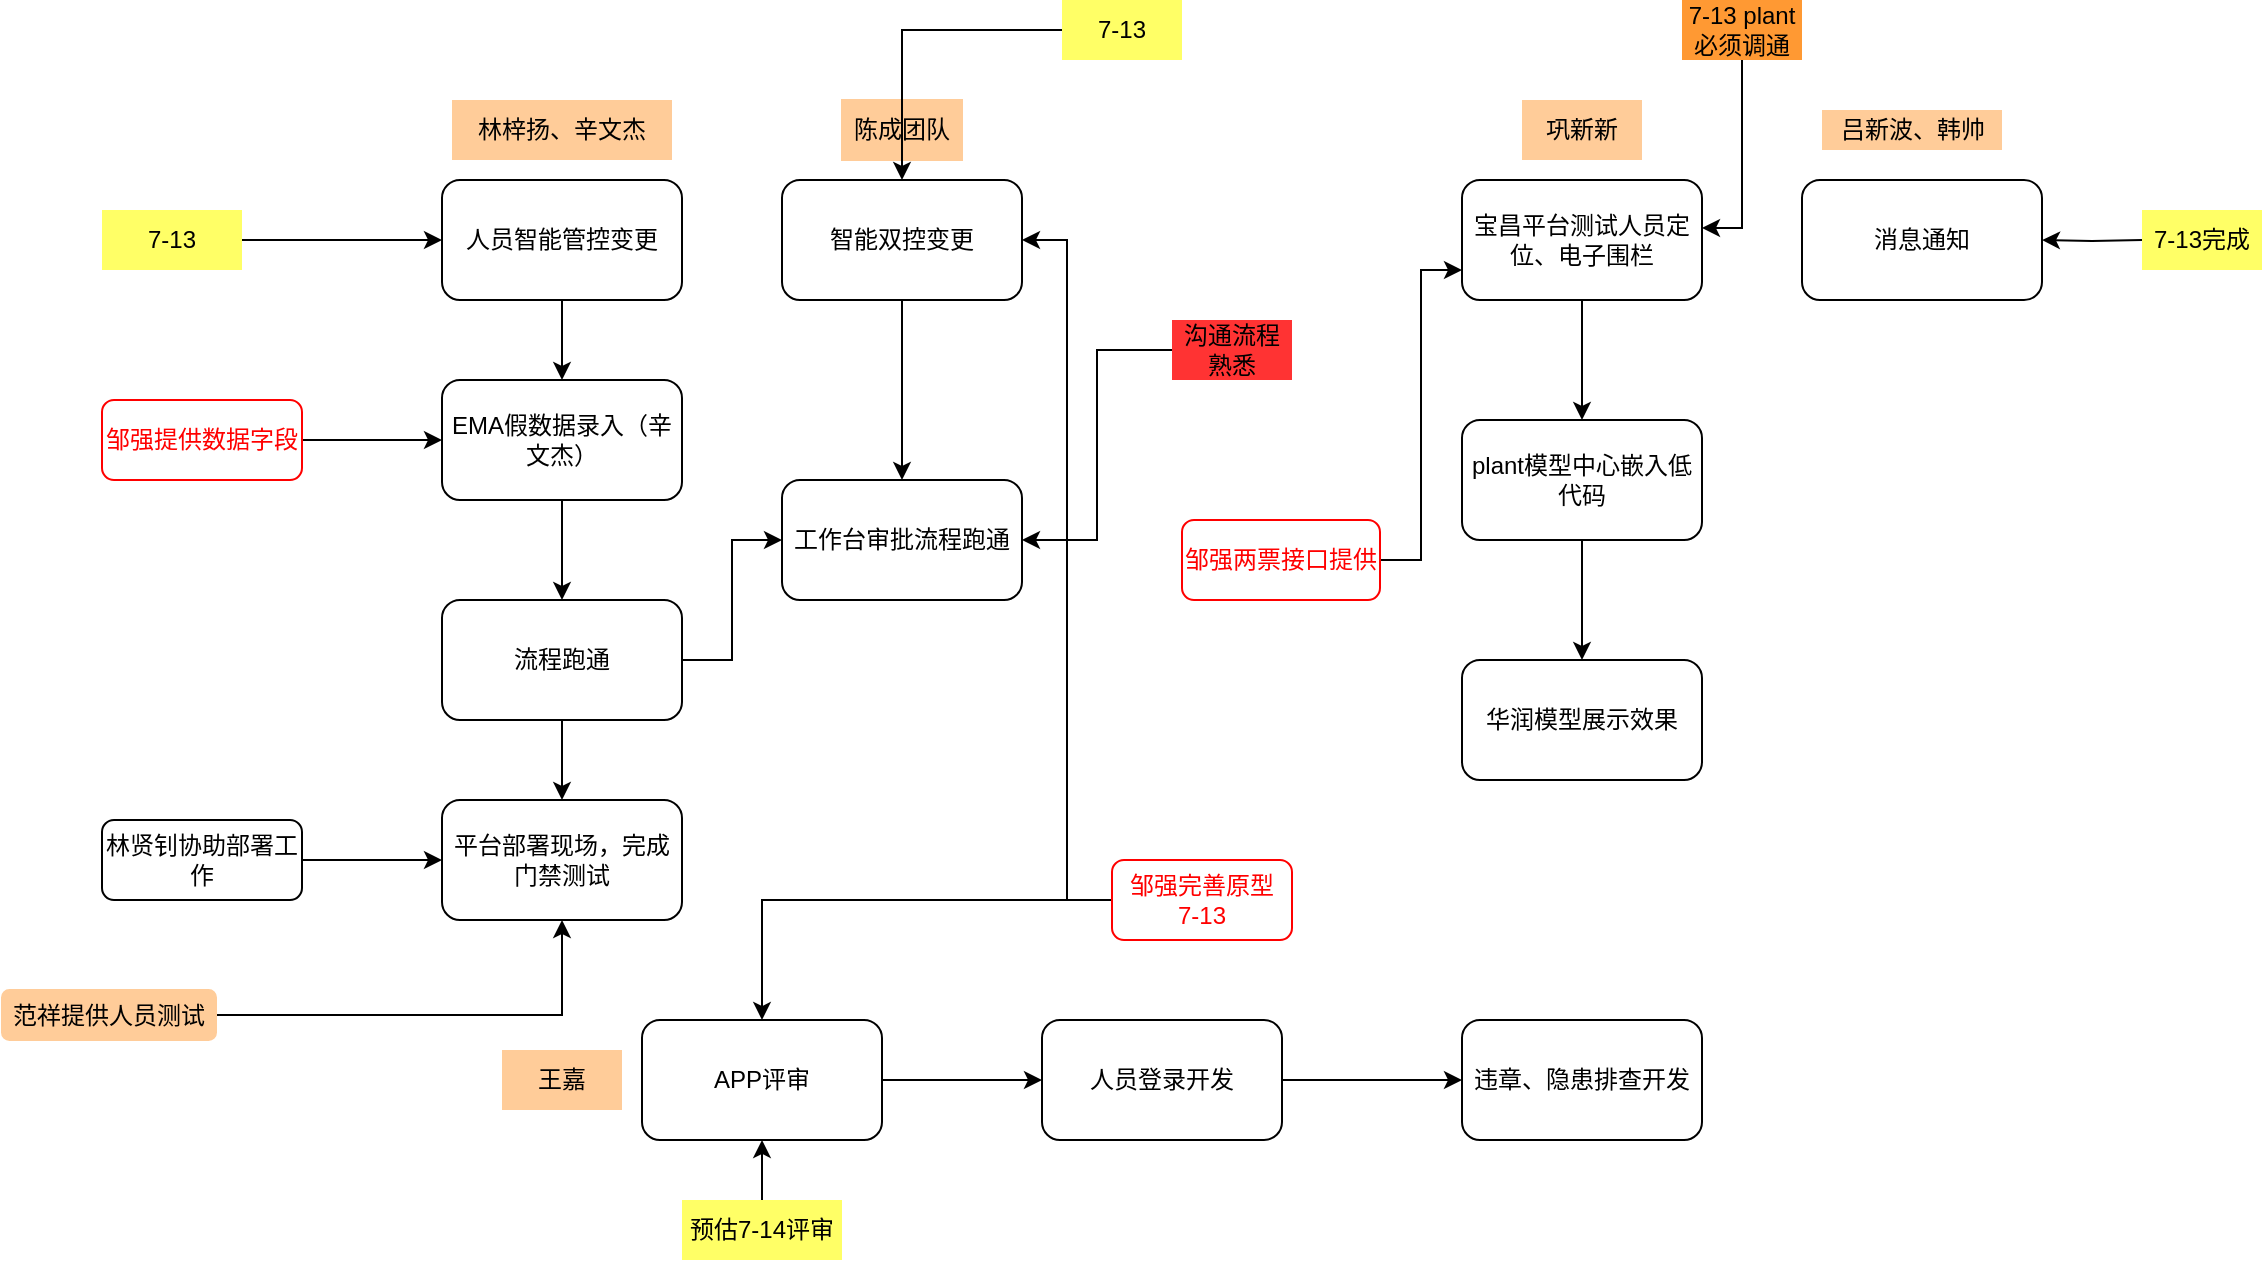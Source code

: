 <mxfile version="17.2.1" type="github">
  <diagram id="lrBe2s1Y0-TZEhEflH6y" name="第 1 页">
    <mxGraphModel dx="2489" dy="732" grid="1" gridSize="10" guides="1" tooltips="1" connect="1" arrows="1" fold="1" page="1" pageScale="1" pageWidth="827" pageHeight="1169" math="0" shadow="0">
      <root>
        <mxCell id="0" />
        <mxCell id="1" parent="0" />
        <mxCell id="8PWxZ2ZOjzzuAVCmJEXS-1" style="edgeStyle=orthogonalEdgeStyle;rounded=0;orthogonalLoop=1;jettySize=auto;html=1;entryX=0.5;entryY=0;entryDx=0;entryDy=0;" parent="1" source="8PWxZ2ZOjzzuAVCmJEXS-2" target="8PWxZ2ZOjzzuAVCmJEXS-4" edge="1">
          <mxGeometry relative="1" as="geometry" />
        </mxCell>
        <mxCell id="8PWxZ2ZOjzzuAVCmJEXS-2" value="人员智能管控变更" style="rounded=1;whiteSpace=wrap;html=1;" parent="1" vertex="1">
          <mxGeometry x="-340" y="130" width="120" height="60" as="geometry" />
        </mxCell>
        <mxCell id="8PWxZ2ZOjzzuAVCmJEXS-3" value="" style="edgeStyle=orthogonalEdgeStyle;rounded=0;orthogonalLoop=1;jettySize=auto;html=1;" parent="1" source="8PWxZ2ZOjzzuAVCmJEXS-4" target="8PWxZ2ZOjzzuAVCmJEXS-10" edge="1">
          <mxGeometry relative="1" as="geometry" />
        </mxCell>
        <mxCell id="8PWxZ2ZOjzzuAVCmJEXS-4" value="EMA假数据录入（辛文杰）" style="rounded=1;whiteSpace=wrap;html=1;" parent="1" vertex="1">
          <mxGeometry x="-340" y="230" width="120" height="60" as="geometry" />
        </mxCell>
        <mxCell id="8PWxZ2ZOjzzuAVCmJEXS-5" value="平台部署现场，完成门禁测试" style="rounded=1;whiteSpace=wrap;html=1;" parent="1" vertex="1">
          <mxGeometry x="-340" y="440" width="120" height="60" as="geometry" />
        </mxCell>
        <mxCell id="8PWxZ2ZOjzzuAVCmJEXS-6" style="edgeStyle=orthogonalEdgeStyle;rounded=0;orthogonalLoop=1;jettySize=auto;html=1;entryX=0.5;entryY=0;entryDx=0;entryDy=0;" parent="1" source="8PWxZ2ZOjzzuAVCmJEXS-7" target="8PWxZ2ZOjzzuAVCmJEXS-12" edge="1">
          <mxGeometry relative="1" as="geometry" />
        </mxCell>
        <mxCell id="8PWxZ2ZOjzzuAVCmJEXS-7" value="宝昌平台测试人员定位、电子围栏" style="rounded=1;whiteSpace=wrap;html=1;" parent="1" vertex="1">
          <mxGeometry x="170" y="130" width="120" height="60" as="geometry" />
        </mxCell>
        <mxCell id="8PWxZ2ZOjzzuAVCmJEXS-8" value="" style="edgeStyle=orthogonalEdgeStyle;rounded=0;orthogonalLoop=1;jettySize=auto;html=1;" parent="1" source="8PWxZ2ZOjzzuAVCmJEXS-10" target="8PWxZ2ZOjzzuAVCmJEXS-5" edge="1">
          <mxGeometry relative="1" as="geometry" />
        </mxCell>
        <mxCell id="8PWxZ2ZOjzzuAVCmJEXS-9" style="edgeStyle=orthogonalEdgeStyle;rounded=0;orthogonalLoop=1;jettySize=auto;html=1;entryX=0;entryY=0.5;entryDx=0;entryDy=0;" parent="1" source="8PWxZ2ZOjzzuAVCmJEXS-10" target="8PWxZ2ZOjzzuAVCmJEXS-16" edge="1">
          <mxGeometry relative="1" as="geometry" />
        </mxCell>
        <mxCell id="8PWxZ2ZOjzzuAVCmJEXS-10" value="流程跑通" style="rounded=1;whiteSpace=wrap;html=1;" parent="1" vertex="1">
          <mxGeometry x="-340" y="340" width="120" height="60" as="geometry" />
        </mxCell>
        <mxCell id="8PWxZ2ZOjzzuAVCmJEXS-11" style="edgeStyle=orthogonalEdgeStyle;rounded=0;orthogonalLoop=1;jettySize=auto;html=1;entryX=0.5;entryY=0;entryDx=0;entryDy=0;" parent="1" source="8PWxZ2ZOjzzuAVCmJEXS-12" target="8PWxZ2ZOjzzuAVCmJEXS-13" edge="1">
          <mxGeometry relative="1" as="geometry" />
        </mxCell>
        <mxCell id="8PWxZ2ZOjzzuAVCmJEXS-12" value="plant模型中心嵌入低代码" style="rounded=1;whiteSpace=wrap;html=1;" parent="1" vertex="1">
          <mxGeometry x="170" y="250" width="120" height="60" as="geometry" />
        </mxCell>
        <mxCell id="8PWxZ2ZOjzzuAVCmJEXS-13" value="华润模型展示效果" style="rounded=1;whiteSpace=wrap;html=1;" parent="1" vertex="1">
          <mxGeometry x="170" y="370" width="120" height="60" as="geometry" />
        </mxCell>
        <mxCell id="8PWxZ2ZOjzzuAVCmJEXS-14" value="" style="edgeStyle=orthogonalEdgeStyle;rounded=0;orthogonalLoop=1;jettySize=auto;html=1;entryX=0.5;entryY=0;entryDx=0;entryDy=0;" parent="1" source="8PWxZ2ZOjzzuAVCmJEXS-15" target="8PWxZ2ZOjzzuAVCmJEXS-16" edge="1">
          <mxGeometry relative="1" as="geometry">
            <mxPoint x="-80" y="250" as="targetPoint" />
          </mxGeometry>
        </mxCell>
        <mxCell id="8PWxZ2ZOjzzuAVCmJEXS-15" value="智能双控变更" style="rounded=1;whiteSpace=wrap;html=1;" parent="1" vertex="1">
          <mxGeometry x="-170" y="130" width="120" height="60" as="geometry" />
        </mxCell>
        <mxCell id="8PWxZ2ZOjzzuAVCmJEXS-16" value="工作台审批流程跑通" style="whiteSpace=wrap;html=1;rounded=1;" parent="1" vertex="1">
          <mxGeometry x="-170" y="280" width="120" height="60" as="geometry" />
        </mxCell>
        <mxCell id="8PWxZ2ZOjzzuAVCmJEXS-17" value="巩新新" style="text;html=1;strokeColor=none;fillColor=#FFCC99;align=center;verticalAlign=middle;whiteSpace=wrap;rounded=0;" parent="1" vertex="1">
          <mxGeometry x="200" y="90" width="60" height="30" as="geometry" />
        </mxCell>
        <mxCell id="8PWxZ2ZOjzzuAVCmJEXS-18" value="林梓扬、辛文杰" style="text;html=1;strokeColor=none;fillColor=#FFCC99;align=center;verticalAlign=middle;whiteSpace=wrap;rounded=0;shadow=0;" parent="1" vertex="1">
          <mxGeometry x="-335" y="90" width="110" height="30" as="geometry" />
        </mxCell>
        <mxCell id="8PWxZ2ZOjzzuAVCmJEXS-19" value="陈成团队" style="text;html=1;strokeColor=#FFCC99;fillColor=#FFCC99;align=center;verticalAlign=middle;whiteSpace=wrap;rounded=0;" parent="1" vertex="1">
          <mxGeometry x="-140" y="90" width="60" height="30" as="geometry" />
        </mxCell>
        <mxCell id="8PWxZ2ZOjzzuAVCmJEXS-20" value="消息通知" style="rounded=1;whiteSpace=wrap;html=1;" parent="1" vertex="1">
          <mxGeometry x="340" y="130" width="120" height="60" as="geometry" />
        </mxCell>
        <mxCell id="8PWxZ2ZOjzzuAVCmJEXS-21" value="吕新波、韩帅" style="text;html=1;align=center;verticalAlign=middle;resizable=0;points=[];autosize=1;strokeColor=none;fillColor=#FFCC99;" parent="1" vertex="1">
          <mxGeometry x="350" y="95" width="90" height="20" as="geometry" />
        </mxCell>
        <mxCell id="8PWxZ2ZOjzzuAVCmJEXS-22" value="" style="edgeStyle=orthogonalEdgeStyle;rounded=0;orthogonalLoop=1;jettySize=auto;html=1;" parent="1" source="8PWxZ2ZOjzzuAVCmJEXS-23" target="8PWxZ2ZOjzzuAVCmJEXS-26" edge="1">
          <mxGeometry relative="1" as="geometry" />
        </mxCell>
        <mxCell id="8PWxZ2ZOjzzuAVCmJEXS-23" value="APP评审" style="rounded=1;whiteSpace=wrap;html=1;" parent="1" vertex="1">
          <mxGeometry x="-240" y="550" width="120" height="60" as="geometry" />
        </mxCell>
        <mxCell id="8PWxZ2ZOjzzuAVCmJEXS-24" value="违章、隐患排查开发" style="whiteSpace=wrap;html=1;rounded=1;" parent="1" vertex="1">
          <mxGeometry x="170" y="550" width="120" height="60" as="geometry" />
        </mxCell>
        <mxCell id="8PWxZ2ZOjzzuAVCmJEXS-25" value="" style="edgeStyle=orthogonalEdgeStyle;rounded=0;orthogonalLoop=1;jettySize=auto;html=1;" parent="1" source="8PWxZ2ZOjzzuAVCmJEXS-26" target="8PWxZ2ZOjzzuAVCmJEXS-24" edge="1">
          <mxGeometry relative="1" as="geometry" />
        </mxCell>
        <mxCell id="8PWxZ2ZOjzzuAVCmJEXS-26" value="人员登录开发" style="rounded=1;whiteSpace=wrap;html=1;" parent="1" vertex="1">
          <mxGeometry x="-40" y="550" width="120" height="60" as="geometry" />
        </mxCell>
        <mxCell id="8PWxZ2ZOjzzuAVCmJEXS-27" value="王嘉" style="text;html=1;strokeColor=none;fillColor=#FFCC99;align=center;verticalAlign=middle;whiteSpace=wrap;rounded=0;shadow=0;" parent="1" vertex="1">
          <mxGeometry x="-310" y="565" width="60" height="30" as="geometry" />
        </mxCell>
        <mxCell id="8PWxZ2ZOjzzuAVCmJEXS-28" style="edgeStyle=orthogonalEdgeStyle;rounded=0;orthogonalLoop=1;jettySize=auto;html=1;entryX=0;entryY=0.5;entryDx=0;entryDy=0;" parent="1" source="8PWxZ2ZOjzzuAVCmJEXS-29" target="8PWxZ2ZOjzzuAVCmJEXS-4" edge="1">
          <mxGeometry relative="1" as="geometry" />
        </mxCell>
        <mxCell id="8PWxZ2ZOjzzuAVCmJEXS-29" value="&lt;font color=&quot;#ff0000&quot;&gt;邹强提供数据字段&lt;/font&gt;" style="rounded=1;whiteSpace=wrap;html=1;strokeColor=#FF0000;" parent="1" vertex="1">
          <mxGeometry x="-510" y="240" width="100" height="40" as="geometry" />
        </mxCell>
        <mxCell id="8PWxZ2ZOjzzuAVCmJEXS-30" style="edgeStyle=orthogonalEdgeStyle;rounded=0;orthogonalLoop=1;jettySize=auto;html=1;entryX=0.5;entryY=0;entryDx=0;entryDy=0;" parent="1" source="8PWxZ2ZOjzzuAVCmJEXS-32" target="8PWxZ2ZOjzzuAVCmJEXS-23" edge="1">
          <mxGeometry relative="1" as="geometry" />
        </mxCell>
        <mxCell id="8PWxZ2ZOjzzuAVCmJEXS-31" style="edgeStyle=orthogonalEdgeStyle;rounded=0;orthogonalLoop=1;jettySize=auto;html=1;entryX=1;entryY=0.5;entryDx=0;entryDy=0;fontColor=#FF0000;" parent="1" source="8PWxZ2ZOjzzuAVCmJEXS-32" target="8PWxZ2ZOjzzuAVCmJEXS-15" edge="1">
          <mxGeometry relative="1" as="geometry" />
        </mxCell>
        <mxCell id="8PWxZ2ZOjzzuAVCmJEXS-32" value="&lt;font color=&quot;#ff0000&quot;&gt;邹强完善原型&lt;br&gt;7-13&lt;/font&gt;" style="rounded=1;whiteSpace=wrap;html=1;strokeColor=#FF0000;" parent="1" vertex="1">
          <mxGeometry x="-5" y="470" width="90" height="40" as="geometry" />
        </mxCell>
        <mxCell id="8PWxZ2ZOjzzuAVCmJEXS-33" style="edgeStyle=orthogonalEdgeStyle;rounded=0;orthogonalLoop=1;jettySize=auto;html=1;entryX=0;entryY=0.75;entryDx=0;entryDy=0;fontColor=#FF0000;" parent="1" source="8PWxZ2ZOjzzuAVCmJEXS-34" target="8PWxZ2ZOjzzuAVCmJEXS-7" edge="1">
          <mxGeometry relative="1" as="geometry" />
        </mxCell>
        <mxCell id="8PWxZ2ZOjzzuAVCmJEXS-34" value="邹强两票接口提供" style="rounded=1;whiteSpace=wrap;html=1;fontColor=#FF0000;strokeColor=#FF0000;" parent="1" vertex="1">
          <mxGeometry x="30" y="300" width="99" height="40" as="geometry" />
        </mxCell>
        <mxCell id="8PWxZ2ZOjzzuAVCmJEXS-35" value="" style="edgeStyle=orthogonalEdgeStyle;rounded=0;orthogonalLoop=1;jettySize=auto;html=1;fontColor=#000000;" parent="1" source="8PWxZ2ZOjzzuAVCmJEXS-36" target="8PWxZ2ZOjzzuAVCmJEXS-5" edge="1">
          <mxGeometry relative="1" as="geometry" />
        </mxCell>
        <mxCell id="8PWxZ2ZOjzzuAVCmJEXS-36" value="&lt;font color=&quot;#000000&quot;&gt;林贤钊协助部署工作&lt;/font&gt;" style="rounded=1;whiteSpace=wrap;html=1;fontColor=#FF0000;strokeColor=#000000;" parent="1" vertex="1">
          <mxGeometry x="-510" y="450" width="100" height="40" as="geometry" />
        </mxCell>
        <mxCell id="8PWxZ2ZOjzzuAVCmJEXS-37" style="edgeStyle=orthogonalEdgeStyle;rounded=0;orthogonalLoop=1;jettySize=auto;html=1;fontColor=#000000;" parent="1" source="8PWxZ2ZOjzzuAVCmJEXS-38" target="8PWxZ2ZOjzzuAVCmJEXS-5" edge="1">
          <mxGeometry relative="1" as="geometry" />
        </mxCell>
        <mxCell id="8PWxZ2ZOjzzuAVCmJEXS-38" value="范祥提供人员测试" style="rounded=1;whiteSpace=wrap;html=1;shadow=0;fontColor=#000000;strokeColor=#FFCC99;fillColor=#FFCC99;" parent="1" vertex="1">
          <mxGeometry x="-560" y="535" width="107" height="25" as="geometry" />
        </mxCell>
        <mxCell id="8PWxZ2ZOjzzuAVCmJEXS-39" style="edgeStyle=orthogonalEdgeStyle;rounded=0;orthogonalLoop=1;jettySize=auto;html=1;entryX=1;entryY=0.5;entryDx=0;entryDy=0;fontColor=#000000;" parent="1" source="8PWxZ2ZOjzzuAVCmJEXS-40" target="8PWxZ2ZOjzzuAVCmJEXS-16" edge="1">
          <mxGeometry relative="1" as="geometry" />
        </mxCell>
        <mxCell id="8PWxZ2ZOjzzuAVCmJEXS-40" value="沟通流程熟悉" style="text;html=1;strokeColor=none;fillColor=#FF3333;align=center;verticalAlign=middle;whiteSpace=wrap;rounded=0;shadow=0;fontColor=#000000;" parent="1" vertex="1">
          <mxGeometry x="25" y="200" width="60" height="30" as="geometry" />
        </mxCell>
        <mxCell id="8PWxZ2ZOjzzuAVCmJEXS-41" value="" style="edgeStyle=orthogonalEdgeStyle;rounded=0;orthogonalLoop=1;jettySize=auto;html=1;fontColor=#000000;" parent="1" target="8PWxZ2ZOjzzuAVCmJEXS-20" edge="1">
          <mxGeometry relative="1" as="geometry">
            <mxPoint x="510" y="160" as="sourcePoint" />
          </mxGeometry>
        </mxCell>
        <mxCell id="8PWxZ2ZOjzzuAVCmJEXS-42" value="" style="edgeStyle=orthogonalEdgeStyle;rounded=0;orthogonalLoop=1;jettySize=auto;html=1;fontColor=#000000;" parent="1" source="8PWxZ2ZOjzzuAVCmJEXS-43" target="8PWxZ2ZOjzzuAVCmJEXS-23" edge="1">
          <mxGeometry relative="1" as="geometry" />
        </mxCell>
        <mxCell id="8PWxZ2ZOjzzuAVCmJEXS-43" value="预估7-14评审" style="text;html=1;strokeColor=none;fillColor=#FFFF66;align=center;verticalAlign=middle;whiteSpace=wrap;rounded=0;shadow=0;fontColor=#000000;" parent="1" vertex="1">
          <mxGeometry x="-220" y="640" width="80" height="30" as="geometry" />
        </mxCell>
        <mxCell id="3v_MCyyfMN3TOqrQyFrj-1" value="7-13完成" style="text;html=1;strokeColor=none;fillColor=#FFFF66;align=center;verticalAlign=middle;whiteSpace=wrap;rounded=0;" vertex="1" parent="1">
          <mxGeometry x="510" y="145" width="60" height="30" as="geometry" />
        </mxCell>
        <mxCell id="3v_MCyyfMN3TOqrQyFrj-7" style="edgeStyle=orthogonalEdgeStyle;rounded=0;orthogonalLoop=1;jettySize=auto;html=1;" edge="1" parent="1" source="3v_MCyyfMN3TOqrQyFrj-2" target="8PWxZ2ZOjzzuAVCmJEXS-15">
          <mxGeometry relative="1" as="geometry" />
        </mxCell>
        <mxCell id="3v_MCyyfMN3TOqrQyFrj-2" value="7-13" style="text;html=1;strokeColor=none;fillColor=#FFFF66;align=center;verticalAlign=middle;whiteSpace=wrap;rounded=0;" vertex="1" parent="1">
          <mxGeometry x="-30" y="40" width="60" height="30" as="geometry" />
        </mxCell>
        <mxCell id="3v_MCyyfMN3TOqrQyFrj-5" style="edgeStyle=orthogonalEdgeStyle;rounded=0;orthogonalLoop=1;jettySize=auto;html=1;entryX=0;entryY=0.5;entryDx=0;entryDy=0;" edge="1" parent="1" source="3v_MCyyfMN3TOqrQyFrj-3" target="8PWxZ2ZOjzzuAVCmJEXS-2">
          <mxGeometry relative="1" as="geometry" />
        </mxCell>
        <mxCell id="3v_MCyyfMN3TOqrQyFrj-3" value="7-13" style="text;html=1;strokeColor=none;fillColor=#FFFF66;align=center;verticalAlign=middle;whiteSpace=wrap;rounded=0;" vertex="1" parent="1">
          <mxGeometry x="-510" y="145" width="70" height="30" as="geometry" />
        </mxCell>
        <mxCell id="3v_MCyyfMN3TOqrQyFrj-13" style="edgeStyle=orthogonalEdgeStyle;rounded=0;orthogonalLoop=1;jettySize=auto;html=1;entryX=1;entryY=0.4;entryDx=0;entryDy=0;entryPerimeter=0;" edge="1" parent="1" source="3v_MCyyfMN3TOqrQyFrj-11" target="8PWxZ2ZOjzzuAVCmJEXS-7">
          <mxGeometry relative="1" as="geometry" />
        </mxCell>
        <mxCell id="3v_MCyyfMN3TOqrQyFrj-11" value="7-13 plant必须调通" style="text;html=1;strokeColor=none;fillColor=#FF9933;align=center;verticalAlign=middle;whiteSpace=wrap;rounded=0;" vertex="1" parent="1">
          <mxGeometry x="280" y="40" width="60" height="30" as="geometry" />
        </mxCell>
      </root>
    </mxGraphModel>
  </diagram>
</mxfile>
